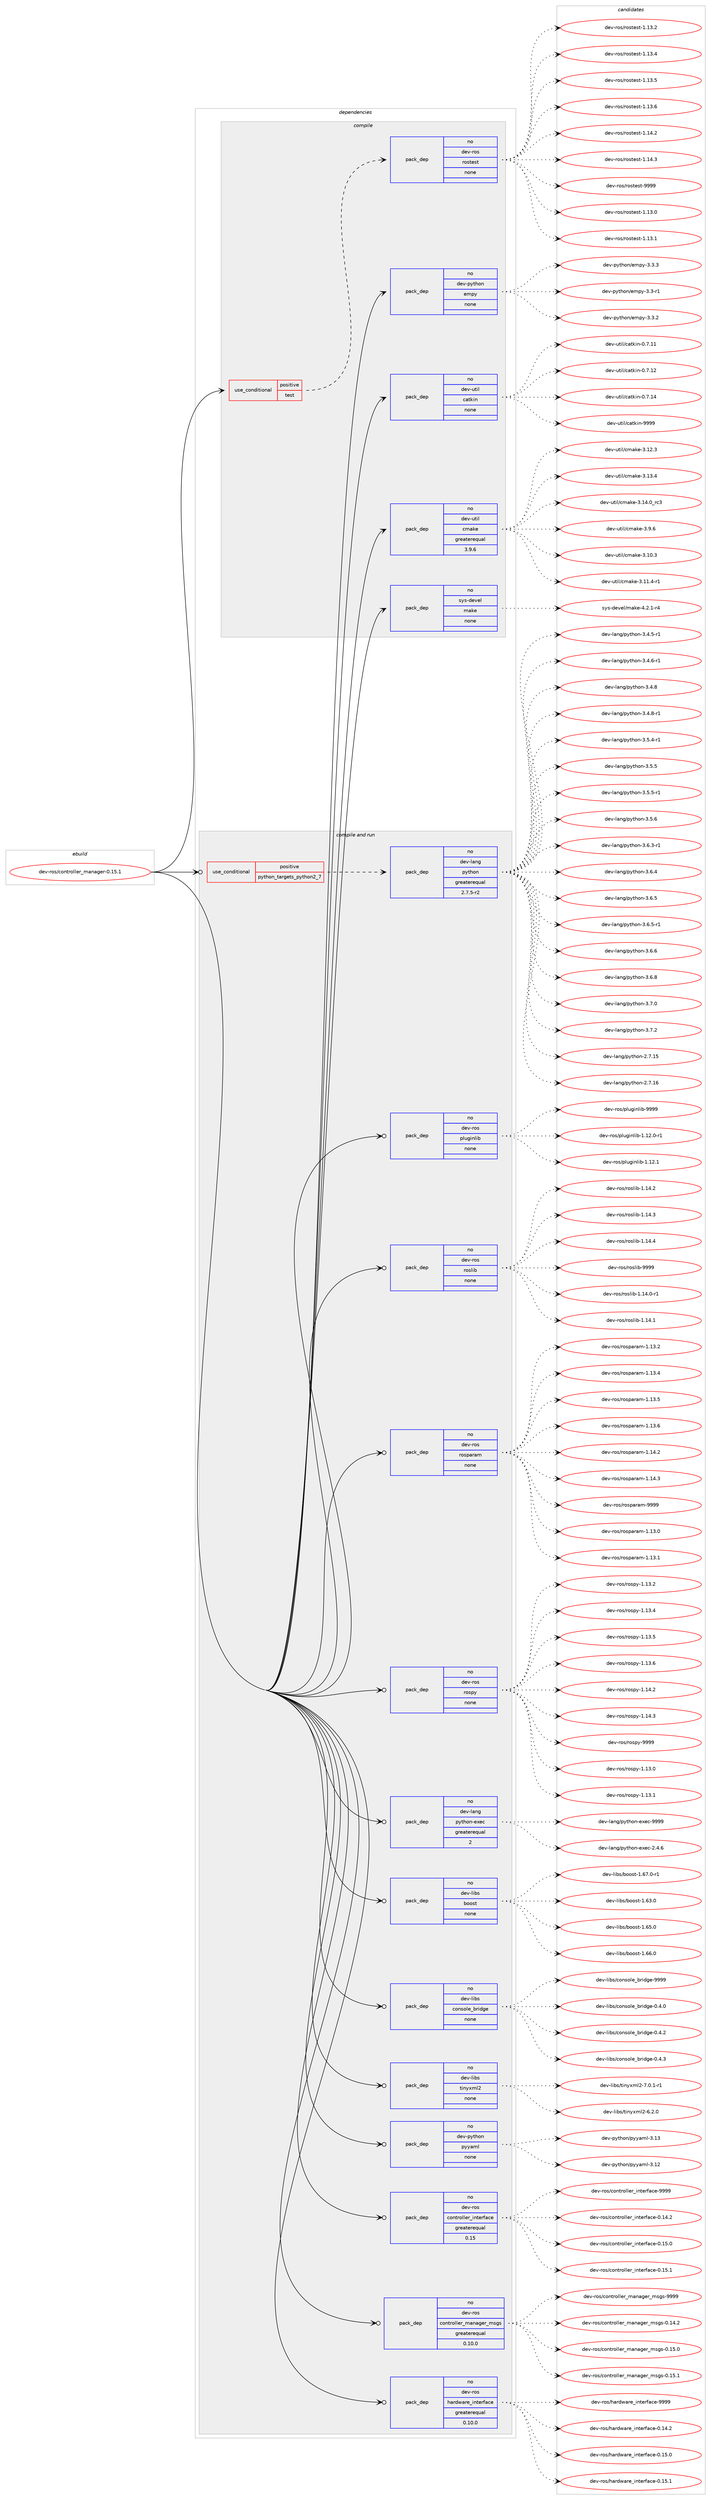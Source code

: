 digraph prolog {

# *************
# Graph options
# *************

newrank=true;
concentrate=true;
compound=true;
graph [rankdir=LR,fontname=Helvetica,fontsize=10,ranksep=1.5];#, ranksep=2.5, nodesep=0.2];
edge  [arrowhead=vee];
node  [fontname=Helvetica,fontsize=10];

# **********
# The ebuild
# **********

subgraph cluster_leftcol {
color=gray;
rank=same;
label=<<i>ebuild</i>>;
id [label="dev-ros/controller_manager-0.15.1", color=red, width=4, href="../dev-ros/controller_manager-0.15.1.svg"];
}

# ****************
# The dependencies
# ****************

subgraph cluster_midcol {
color=gray;
label=<<i>dependencies</i>>;
subgraph cluster_compile {
fillcolor="#eeeeee";
style=filled;
label=<<i>compile</i>>;
subgraph cond388146 {
dependency1453707 [label=<<TABLE BORDER="0" CELLBORDER="1" CELLSPACING="0" CELLPADDING="4"><TR><TD ROWSPAN="3" CELLPADDING="10">use_conditional</TD></TR><TR><TD>positive</TD></TR><TR><TD>test</TD></TR></TABLE>>, shape=none, color=red];
subgraph pack1042171 {
dependency1453708 [label=<<TABLE BORDER="0" CELLBORDER="1" CELLSPACING="0" CELLPADDING="4" WIDTH="220"><TR><TD ROWSPAN="6" CELLPADDING="30">pack_dep</TD></TR><TR><TD WIDTH="110">no</TD></TR><TR><TD>dev-ros</TD></TR><TR><TD>rostest</TD></TR><TR><TD>none</TD></TR><TR><TD></TD></TR></TABLE>>, shape=none, color=blue];
}
dependency1453707:e -> dependency1453708:w [weight=20,style="dashed",arrowhead="vee"];
}
id:e -> dependency1453707:w [weight=20,style="solid",arrowhead="vee"];
subgraph pack1042172 {
dependency1453709 [label=<<TABLE BORDER="0" CELLBORDER="1" CELLSPACING="0" CELLPADDING="4" WIDTH="220"><TR><TD ROWSPAN="6" CELLPADDING="30">pack_dep</TD></TR><TR><TD WIDTH="110">no</TD></TR><TR><TD>dev-python</TD></TR><TR><TD>empy</TD></TR><TR><TD>none</TD></TR><TR><TD></TD></TR></TABLE>>, shape=none, color=blue];
}
id:e -> dependency1453709:w [weight=20,style="solid",arrowhead="vee"];
subgraph pack1042173 {
dependency1453710 [label=<<TABLE BORDER="0" CELLBORDER="1" CELLSPACING="0" CELLPADDING="4" WIDTH="220"><TR><TD ROWSPAN="6" CELLPADDING="30">pack_dep</TD></TR><TR><TD WIDTH="110">no</TD></TR><TR><TD>dev-util</TD></TR><TR><TD>catkin</TD></TR><TR><TD>none</TD></TR><TR><TD></TD></TR></TABLE>>, shape=none, color=blue];
}
id:e -> dependency1453710:w [weight=20,style="solid",arrowhead="vee"];
subgraph pack1042174 {
dependency1453711 [label=<<TABLE BORDER="0" CELLBORDER="1" CELLSPACING="0" CELLPADDING="4" WIDTH="220"><TR><TD ROWSPAN="6" CELLPADDING="30">pack_dep</TD></TR><TR><TD WIDTH="110">no</TD></TR><TR><TD>dev-util</TD></TR><TR><TD>cmake</TD></TR><TR><TD>greaterequal</TD></TR><TR><TD>3.9.6</TD></TR></TABLE>>, shape=none, color=blue];
}
id:e -> dependency1453711:w [weight=20,style="solid",arrowhead="vee"];
subgraph pack1042175 {
dependency1453712 [label=<<TABLE BORDER="0" CELLBORDER="1" CELLSPACING="0" CELLPADDING="4" WIDTH="220"><TR><TD ROWSPAN="6" CELLPADDING="30">pack_dep</TD></TR><TR><TD WIDTH="110">no</TD></TR><TR><TD>sys-devel</TD></TR><TR><TD>make</TD></TR><TR><TD>none</TD></TR><TR><TD></TD></TR></TABLE>>, shape=none, color=blue];
}
id:e -> dependency1453712:w [weight=20,style="solid",arrowhead="vee"];
}
subgraph cluster_compileandrun {
fillcolor="#eeeeee";
style=filled;
label=<<i>compile and run</i>>;
subgraph cond388147 {
dependency1453713 [label=<<TABLE BORDER="0" CELLBORDER="1" CELLSPACING="0" CELLPADDING="4"><TR><TD ROWSPAN="3" CELLPADDING="10">use_conditional</TD></TR><TR><TD>positive</TD></TR><TR><TD>python_targets_python2_7</TD></TR></TABLE>>, shape=none, color=red];
subgraph pack1042176 {
dependency1453714 [label=<<TABLE BORDER="0" CELLBORDER="1" CELLSPACING="0" CELLPADDING="4" WIDTH="220"><TR><TD ROWSPAN="6" CELLPADDING="30">pack_dep</TD></TR><TR><TD WIDTH="110">no</TD></TR><TR><TD>dev-lang</TD></TR><TR><TD>python</TD></TR><TR><TD>greaterequal</TD></TR><TR><TD>2.7.5-r2</TD></TR></TABLE>>, shape=none, color=blue];
}
dependency1453713:e -> dependency1453714:w [weight=20,style="dashed",arrowhead="vee"];
}
id:e -> dependency1453713:w [weight=20,style="solid",arrowhead="odotvee"];
subgraph pack1042177 {
dependency1453715 [label=<<TABLE BORDER="0" CELLBORDER="1" CELLSPACING="0" CELLPADDING="4" WIDTH="220"><TR><TD ROWSPAN="6" CELLPADDING="30">pack_dep</TD></TR><TR><TD WIDTH="110">no</TD></TR><TR><TD>dev-lang</TD></TR><TR><TD>python-exec</TD></TR><TR><TD>greaterequal</TD></TR><TR><TD>2</TD></TR></TABLE>>, shape=none, color=blue];
}
id:e -> dependency1453715:w [weight=20,style="solid",arrowhead="odotvee"];
subgraph pack1042178 {
dependency1453716 [label=<<TABLE BORDER="0" CELLBORDER="1" CELLSPACING="0" CELLPADDING="4" WIDTH="220"><TR><TD ROWSPAN="6" CELLPADDING="30">pack_dep</TD></TR><TR><TD WIDTH="110">no</TD></TR><TR><TD>dev-libs</TD></TR><TR><TD>boost</TD></TR><TR><TD>none</TD></TR><TR><TD></TD></TR></TABLE>>, shape=none, color=blue];
}
id:e -> dependency1453716:w [weight=20,style="solid",arrowhead="odotvee"];
subgraph pack1042179 {
dependency1453717 [label=<<TABLE BORDER="0" CELLBORDER="1" CELLSPACING="0" CELLPADDING="4" WIDTH="220"><TR><TD ROWSPAN="6" CELLPADDING="30">pack_dep</TD></TR><TR><TD WIDTH="110">no</TD></TR><TR><TD>dev-libs</TD></TR><TR><TD>console_bridge</TD></TR><TR><TD>none</TD></TR><TR><TD></TD></TR></TABLE>>, shape=none, color=blue];
}
id:e -> dependency1453717:w [weight=20,style="solid",arrowhead="odotvee"];
subgraph pack1042180 {
dependency1453718 [label=<<TABLE BORDER="0" CELLBORDER="1" CELLSPACING="0" CELLPADDING="4" WIDTH="220"><TR><TD ROWSPAN="6" CELLPADDING="30">pack_dep</TD></TR><TR><TD WIDTH="110">no</TD></TR><TR><TD>dev-libs</TD></TR><TR><TD>tinyxml2</TD></TR><TR><TD>none</TD></TR><TR><TD></TD></TR></TABLE>>, shape=none, color=blue];
}
id:e -> dependency1453718:w [weight=20,style="solid",arrowhead="odotvee"];
subgraph pack1042181 {
dependency1453719 [label=<<TABLE BORDER="0" CELLBORDER="1" CELLSPACING="0" CELLPADDING="4" WIDTH="220"><TR><TD ROWSPAN="6" CELLPADDING="30">pack_dep</TD></TR><TR><TD WIDTH="110">no</TD></TR><TR><TD>dev-python</TD></TR><TR><TD>pyyaml</TD></TR><TR><TD>none</TD></TR><TR><TD></TD></TR></TABLE>>, shape=none, color=blue];
}
id:e -> dependency1453719:w [weight=20,style="solid",arrowhead="odotvee"];
subgraph pack1042182 {
dependency1453720 [label=<<TABLE BORDER="0" CELLBORDER="1" CELLSPACING="0" CELLPADDING="4" WIDTH="220"><TR><TD ROWSPAN="6" CELLPADDING="30">pack_dep</TD></TR><TR><TD WIDTH="110">no</TD></TR><TR><TD>dev-ros</TD></TR><TR><TD>controller_interface</TD></TR><TR><TD>greaterequal</TD></TR><TR><TD>0.15</TD></TR></TABLE>>, shape=none, color=blue];
}
id:e -> dependency1453720:w [weight=20,style="solid",arrowhead="odotvee"];
subgraph pack1042183 {
dependency1453721 [label=<<TABLE BORDER="0" CELLBORDER="1" CELLSPACING="0" CELLPADDING="4" WIDTH="220"><TR><TD ROWSPAN="6" CELLPADDING="30">pack_dep</TD></TR><TR><TD WIDTH="110">no</TD></TR><TR><TD>dev-ros</TD></TR><TR><TD>controller_manager_msgs</TD></TR><TR><TD>greaterequal</TD></TR><TR><TD>0.10.0</TD></TR></TABLE>>, shape=none, color=blue];
}
id:e -> dependency1453721:w [weight=20,style="solid",arrowhead="odotvee"];
subgraph pack1042184 {
dependency1453722 [label=<<TABLE BORDER="0" CELLBORDER="1" CELLSPACING="0" CELLPADDING="4" WIDTH="220"><TR><TD ROWSPAN="6" CELLPADDING="30">pack_dep</TD></TR><TR><TD WIDTH="110">no</TD></TR><TR><TD>dev-ros</TD></TR><TR><TD>hardware_interface</TD></TR><TR><TD>greaterequal</TD></TR><TR><TD>0.10.0</TD></TR></TABLE>>, shape=none, color=blue];
}
id:e -> dependency1453722:w [weight=20,style="solid",arrowhead="odotvee"];
subgraph pack1042185 {
dependency1453723 [label=<<TABLE BORDER="0" CELLBORDER="1" CELLSPACING="0" CELLPADDING="4" WIDTH="220"><TR><TD ROWSPAN="6" CELLPADDING="30">pack_dep</TD></TR><TR><TD WIDTH="110">no</TD></TR><TR><TD>dev-ros</TD></TR><TR><TD>pluginlib</TD></TR><TR><TD>none</TD></TR><TR><TD></TD></TR></TABLE>>, shape=none, color=blue];
}
id:e -> dependency1453723:w [weight=20,style="solid",arrowhead="odotvee"];
subgraph pack1042186 {
dependency1453724 [label=<<TABLE BORDER="0" CELLBORDER="1" CELLSPACING="0" CELLPADDING="4" WIDTH="220"><TR><TD ROWSPAN="6" CELLPADDING="30">pack_dep</TD></TR><TR><TD WIDTH="110">no</TD></TR><TR><TD>dev-ros</TD></TR><TR><TD>roslib</TD></TR><TR><TD>none</TD></TR><TR><TD></TD></TR></TABLE>>, shape=none, color=blue];
}
id:e -> dependency1453724:w [weight=20,style="solid",arrowhead="odotvee"];
subgraph pack1042187 {
dependency1453725 [label=<<TABLE BORDER="0" CELLBORDER="1" CELLSPACING="0" CELLPADDING="4" WIDTH="220"><TR><TD ROWSPAN="6" CELLPADDING="30">pack_dep</TD></TR><TR><TD WIDTH="110">no</TD></TR><TR><TD>dev-ros</TD></TR><TR><TD>rosparam</TD></TR><TR><TD>none</TD></TR><TR><TD></TD></TR></TABLE>>, shape=none, color=blue];
}
id:e -> dependency1453725:w [weight=20,style="solid",arrowhead="odotvee"];
subgraph pack1042188 {
dependency1453726 [label=<<TABLE BORDER="0" CELLBORDER="1" CELLSPACING="0" CELLPADDING="4" WIDTH="220"><TR><TD ROWSPAN="6" CELLPADDING="30">pack_dep</TD></TR><TR><TD WIDTH="110">no</TD></TR><TR><TD>dev-ros</TD></TR><TR><TD>rospy</TD></TR><TR><TD>none</TD></TR><TR><TD></TD></TR></TABLE>>, shape=none, color=blue];
}
id:e -> dependency1453726:w [weight=20,style="solid",arrowhead="odotvee"];
}
subgraph cluster_run {
fillcolor="#eeeeee";
style=filled;
label=<<i>run</i>>;
}
}

# **************
# The candidates
# **************

subgraph cluster_choices {
rank=same;
color=gray;
label=<<i>candidates</i>>;

subgraph choice1042171 {
color=black;
nodesep=1;
choice100101118451141111154711411111511610111511645494649514648 [label="dev-ros/rostest-1.13.0", color=red, width=4,href="../dev-ros/rostest-1.13.0.svg"];
choice100101118451141111154711411111511610111511645494649514649 [label="dev-ros/rostest-1.13.1", color=red, width=4,href="../dev-ros/rostest-1.13.1.svg"];
choice100101118451141111154711411111511610111511645494649514650 [label="dev-ros/rostest-1.13.2", color=red, width=4,href="../dev-ros/rostest-1.13.2.svg"];
choice100101118451141111154711411111511610111511645494649514652 [label="dev-ros/rostest-1.13.4", color=red, width=4,href="../dev-ros/rostest-1.13.4.svg"];
choice100101118451141111154711411111511610111511645494649514653 [label="dev-ros/rostest-1.13.5", color=red, width=4,href="../dev-ros/rostest-1.13.5.svg"];
choice100101118451141111154711411111511610111511645494649514654 [label="dev-ros/rostest-1.13.6", color=red, width=4,href="../dev-ros/rostest-1.13.6.svg"];
choice100101118451141111154711411111511610111511645494649524650 [label="dev-ros/rostest-1.14.2", color=red, width=4,href="../dev-ros/rostest-1.14.2.svg"];
choice100101118451141111154711411111511610111511645494649524651 [label="dev-ros/rostest-1.14.3", color=red, width=4,href="../dev-ros/rostest-1.14.3.svg"];
choice10010111845114111115471141111151161011151164557575757 [label="dev-ros/rostest-9999", color=red, width=4,href="../dev-ros/rostest-9999.svg"];
dependency1453708:e -> choice100101118451141111154711411111511610111511645494649514648:w [style=dotted,weight="100"];
dependency1453708:e -> choice100101118451141111154711411111511610111511645494649514649:w [style=dotted,weight="100"];
dependency1453708:e -> choice100101118451141111154711411111511610111511645494649514650:w [style=dotted,weight="100"];
dependency1453708:e -> choice100101118451141111154711411111511610111511645494649514652:w [style=dotted,weight="100"];
dependency1453708:e -> choice100101118451141111154711411111511610111511645494649514653:w [style=dotted,weight="100"];
dependency1453708:e -> choice100101118451141111154711411111511610111511645494649514654:w [style=dotted,weight="100"];
dependency1453708:e -> choice100101118451141111154711411111511610111511645494649524650:w [style=dotted,weight="100"];
dependency1453708:e -> choice100101118451141111154711411111511610111511645494649524651:w [style=dotted,weight="100"];
dependency1453708:e -> choice10010111845114111115471141111151161011151164557575757:w [style=dotted,weight="100"];
}
subgraph choice1042172 {
color=black;
nodesep=1;
choice1001011184511212111610411111047101109112121455146514511449 [label="dev-python/empy-3.3-r1", color=red, width=4,href="../dev-python/empy-3.3-r1.svg"];
choice1001011184511212111610411111047101109112121455146514650 [label="dev-python/empy-3.3.2", color=red, width=4,href="../dev-python/empy-3.3.2.svg"];
choice1001011184511212111610411111047101109112121455146514651 [label="dev-python/empy-3.3.3", color=red, width=4,href="../dev-python/empy-3.3.3.svg"];
dependency1453709:e -> choice1001011184511212111610411111047101109112121455146514511449:w [style=dotted,weight="100"];
dependency1453709:e -> choice1001011184511212111610411111047101109112121455146514650:w [style=dotted,weight="100"];
dependency1453709:e -> choice1001011184511212111610411111047101109112121455146514651:w [style=dotted,weight="100"];
}
subgraph choice1042173 {
color=black;
nodesep=1;
choice1001011184511711610510847999711610710511045484655464949 [label="dev-util/catkin-0.7.11", color=red, width=4,href="../dev-util/catkin-0.7.11.svg"];
choice1001011184511711610510847999711610710511045484655464950 [label="dev-util/catkin-0.7.12", color=red, width=4,href="../dev-util/catkin-0.7.12.svg"];
choice1001011184511711610510847999711610710511045484655464952 [label="dev-util/catkin-0.7.14", color=red, width=4,href="../dev-util/catkin-0.7.14.svg"];
choice100101118451171161051084799971161071051104557575757 [label="dev-util/catkin-9999", color=red, width=4,href="../dev-util/catkin-9999.svg"];
dependency1453710:e -> choice1001011184511711610510847999711610710511045484655464949:w [style=dotted,weight="100"];
dependency1453710:e -> choice1001011184511711610510847999711610710511045484655464950:w [style=dotted,weight="100"];
dependency1453710:e -> choice1001011184511711610510847999711610710511045484655464952:w [style=dotted,weight="100"];
dependency1453710:e -> choice100101118451171161051084799971161071051104557575757:w [style=dotted,weight="100"];
}
subgraph choice1042174 {
color=black;
nodesep=1;
choice1001011184511711610510847991099710710145514649484651 [label="dev-util/cmake-3.10.3", color=red, width=4,href="../dev-util/cmake-3.10.3.svg"];
choice10010111845117116105108479910997107101455146494946524511449 [label="dev-util/cmake-3.11.4-r1", color=red, width=4,href="../dev-util/cmake-3.11.4-r1.svg"];
choice1001011184511711610510847991099710710145514649504651 [label="dev-util/cmake-3.12.3", color=red, width=4,href="../dev-util/cmake-3.12.3.svg"];
choice1001011184511711610510847991099710710145514649514652 [label="dev-util/cmake-3.13.4", color=red, width=4,href="../dev-util/cmake-3.13.4.svg"];
choice1001011184511711610510847991099710710145514649524648951149951 [label="dev-util/cmake-3.14.0_rc3", color=red, width=4,href="../dev-util/cmake-3.14.0_rc3.svg"];
choice10010111845117116105108479910997107101455146574654 [label="dev-util/cmake-3.9.6", color=red, width=4,href="../dev-util/cmake-3.9.6.svg"];
dependency1453711:e -> choice1001011184511711610510847991099710710145514649484651:w [style=dotted,weight="100"];
dependency1453711:e -> choice10010111845117116105108479910997107101455146494946524511449:w [style=dotted,weight="100"];
dependency1453711:e -> choice1001011184511711610510847991099710710145514649504651:w [style=dotted,weight="100"];
dependency1453711:e -> choice1001011184511711610510847991099710710145514649514652:w [style=dotted,weight="100"];
dependency1453711:e -> choice1001011184511711610510847991099710710145514649524648951149951:w [style=dotted,weight="100"];
dependency1453711:e -> choice10010111845117116105108479910997107101455146574654:w [style=dotted,weight="100"];
}
subgraph choice1042175 {
color=black;
nodesep=1;
choice1151211154510010111810110847109971071014552465046494511452 [label="sys-devel/make-4.2.1-r4", color=red, width=4,href="../sys-devel/make-4.2.1-r4.svg"];
dependency1453712:e -> choice1151211154510010111810110847109971071014552465046494511452:w [style=dotted,weight="100"];
}
subgraph choice1042176 {
color=black;
nodesep=1;
choice10010111845108971101034711212111610411111045504655464953 [label="dev-lang/python-2.7.15", color=red, width=4,href="../dev-lang/python-2.7.15.svg"];
choice10010111845108971101034711212111610411111045504655464954 [label="dev-lang/python-2.7.16", color=red, width=4,href="../dev-lang/python-2.7.16.svg"];
choice1001011184510897110103471121211161041111104551465246534511449 [label="dev-lang/python-3.4.5-r1", color=red, width=4,href="../dev-lang/python-3.4.5-r1.svg"];
choice1001011184510897110103471121211161041111104551465246544511449 [label="dev-lang/python-3.4.6-r1", color=red, width=4,href="../dev-lang/python-3.4.6-r1.svg"];
choice100101118451089711010347112121116104111110455146524656 [label="dev-lang/python-3.4.8", color=red, width=4,href="../dev-lang/python-3.4.8.svg"];
choice1001011184510897110103471121211161041111104551465246564511449 [label="dev-lang/python-3.4.8-r1", color=red, width=4,href="../dev-lang/python-3.4.8-r1.svg"];
choice1001011184510897110103471121211161041111104551465346524511449 [label="dev-lang/python-3.5.4-r1", color=red, width=4,href="../dev-lang/python-3.5.4-r1.svg"];
choice100101118451089711010347112121116104111110455146534653 [label="dev-lang/python-3.5.5", color=red, width=4,href="../dev-lang/python-3.5.5.svg"];
choice1001011184510897110103471121211161041111104551465346534511449 [label="dev-lang/python-3.5.5-r1", color=red, width=4,href="../dev-lang/python-3.5.5-r1.svg"];
choice100101118451089711010347112121116104111110455146534654 [label="dev-lang/python-3.5.6", color=red, width=4,href="../dev-lang/python-3.5.6.svg"];
choice1001011184510897110103471121211161041111104551465446514511449 [label="dev-lang/python-3.6.3-r1", color=red, width=4,href="../dev-lang/python-3.6.3-r1.svg"];
choice100101118451089711010347112121116104111110455146544652 [label="dev-lang/python-3.6.4", color=red, width=4,href="../dev-lang/python-3.6.4.svg"];
choice100101118451089711010347112121116104111110455146544653 [label="dev-lang/python-3.6.5", color=red, width=4,href="../dev-lang/python-3.6.5.svg"];
choice1001011184510897110103471121211161041111104551465446534511449 [label="dev-lang/python-3.6.5-r1", color=red, width=4,href="../dev-lang/python-3.6.5-r1.svg"];
choice100101118451089711010347112121116104111110455146544654 [label="dev-lang/python-3.6.6", color=red, width=4,href="../dev-lang/python-3.6.6.svg"];
choice100101118451089711010347112121116104111110455146544656 [label="dev-lang/python-3.6.8", color=red, width=4,href="../dev-lang/python-3.6.8.svg"];
choice100101118451089711010347112121116104111110455146554648 [label="dev-lang/python-3.7.0", color=red, width=4,href="../dev-lang/python-3.7.0.svg"];
choice100101118451089711010347112121116104111110455146554650 [label="dev-lang/python-3.7.2", color=red, width=4,href="../dev-lang/python-3.7.2.svg"];
dependency1453714:e -> choice10010111845108971101034711212111610411111045504655464953:w [style=dotted,weight="100"];
dependency1453714:e -> choice10010111845108971101034711212111610411111045504655464954:w [style=dotted,weight="100"];
dependency1453714:e -> choice1001011184510897110103471121211161041111104551465246534511449:w [style=dotted,weight="100"];
dependency1453714:e -> choice1001011184510897110103471121211161041111104551465246544511449:w [style=dotted,weight="100"];
dependency1453714:e -> choice100101118451089711010347112121116104111110455146524656:w [style=dotted,weight="100"];
dependency1453714:e -> choice1001011184510897110103471121211161041111104551465246564511449:w [style=dotted,weight="100"];
dependency1453714:e -> choice1001011184510897110103471121211161041111104551465346524511449:w [style=dotted,weight="100"];
dependency1453714:e -> choice100101118451089711010347112121116104111110455146534653:w [style=dotted,weight="100"];
dependency1453714:e -> choice1001011184510897110103471121211161041111104551465346534511449:w [style=dotted,weight="100"];
dependency1453714:e -> choice100101118451089711010347112121116104111110455146534654:w [style=dotted,weight="100"];
dependency1453714:e -> choice1001011184510897110103471121211161041111104551465446514511449:w [style=dotted,weight="100"];
dependency1453714:e -> choice100101118451089711010347112121116104111110455146544652:w [style=dotted,weight="100"];
dependency1453714:e -> choice100101118451089711010347112121116104111110455146544653:w [style=dotted,weight="100"];
dependency1453714:e -> choice1001011184510897110103471121211161041111104551465446534511449:w [style=dotted,weight="100"];
dependency1453714:e -> choice100101118451089711010347112121116104111110455146544654:w [style=dotted,weight="100"];
dependency1453714:e -> choice100101118451089711010347112121116104111110455146544656:w [style=dotted,weight="100"];
dependency1453714:e -> choice100101118451089711010347112121116104111110455146554648:w [style=dotted,weight="100"];
dependency1453714:e -> choice100101118451089711010347112121116104111110455146554650:w [style=dotted,weight="100"];
}
subgraph choice1042177 {
color=black;
nodesep=1;
choice1001011184510897110103471121211161041111104510112010199455046524654 [label="dev-lang/python-exec-2.4.6", color=red, width=4,href="../dev-lang/python-exec-2.4.6.svg"];
choice10010111845108971101034711212111610411111045101120101994557575757 [label="dev-lang/python-exec-9999", color=red, width=4,href="../dev-lang/python-exec-9999.svg"];
dependency1453715:e -> choice1001011184510897110103471121211161041111104510112010199455046524654:w [style=dotted,weight="100"];
dependency1453715:e -> choice10010111845108971101034711212111610411111045101120101994557575757:w [style=dotted,weight="100"];
}
subgraph choice1042178 {
color=black;
nodesep=1;
choice1001011184510810598115479811111111511645494654514648 [label="dev-libs/boost-1.63.0", color=red, width=4,href="../dev-libs/boost-1.63.0.svg"];
choice1001011184510810598115479811111111511645494654534648 [label="dev-libs/boost-1.65.0", color=red, width=4,href="../dev-libs/boost-1.65.0.svg"];
choice1001011184510810598115479811111111511645494654544648 [label="dev-libs/boost-1.66.0", color=red, width=4,href="../dev-libs/boost-1.66.0.svg"];
choice10010111845108105981154798111111115116454946545546484511449 [label="dev-libs/boost-1.67.0-r1", color=red, width=4,href="../dev-libs/boost-1.67.0-r1.svg"];
dependency1453716:e -> choice1001011184510810598115479811111111511645494654514648:w [style=dotted,weight="100"];
dependency1453716:e -> choice1001011184510810598115479811111111511645494654534648:w [style=dotted,weight="100"];
dependency1453716:e -> choice1001011184510810598115479811111111511645494654544648:w [style=dotted,weight="100"];
dependency1453716:e -> choice10010111845108105981154798111111115116454946545546484511449:w [style=dotted,weight="100"];
}
subgraph choice1042179 {
color=black;
nodesep=1;
choice100101118451081059811547991111101151111081019598114105100103101454846524648 [label="dev-libs/console_bridge-0.4.0", color=red, width=4,href="../dev-libs/console_bridge-0.4.0.svg"];
choice100101118451081059811547991111101151111081019598114105100103101454846524650 [label="dev-libs/console_bridge-0.4.2", color=red, width=4,href="../dev-libs/console_bridge-0.4.2.svg"];
choice100101118451081059811547991111101151111081019598114105100103101454846524651 [label="dev-libs/console_bridge-0.4.3", color=red, width=4,href="../dev-libs/console_bridge-0.4.3.svg"];
choice1001011184510810598115479911111011511110810195981141051001031014557575757 [label="dev-libs/console_bridge-9999", color=red, width=4,href="../dev-libs/console_bridge-9999.svg"];
dependency1453717:e -> choice100101118451081059811547991111101151111081019598114105100103101454846524648:w [style=dotted,weight="100"];
dependency1453717:e -> choice100101118451081059811547991111101151111081019598114105100103101454846524650:w [style=dotted,weight="100"];
dependency1453717:e -> choice100101118451081059811547991111101151111081019598114105100103101454846524651:w [style=dotted,weight="100"];
dependency1453717:e -> choice1001011184510810598115479911111011511110810195981141051001031014557575757:w [style=dotted,weight="100"];
}
subgraph choice1042180 {
color=black;
nodesep=1;
choice10010111845108105981154711610511012112010910850455446504648 [label="dev-libs/tinyxml2-6.2.0", color=red, width=4,href="../dev-libs/tinyxml2-6.2.0.svg"];
choice100101118451081059811547116105110121120109108504555464846494511449 [label="dev-libs/tinyxml2-7.0.1-r1", color=red, width=4,href="../dev-libs/tinyxml2-7.0.1-r1.svg"];
dependency1453718:e -> choice10010111845108105981154711610511012112010910850455446504648:w [style=dotted,weight="100"];
dependency1453718:e -> choice100101118451081059811547116105110121120109108504555464846494511449:w [style=dotted,weight="100"];
}
subgraph choice1042181 {
color=black;
nodesep=1;
choice1001011184511212111610411111047112121121971091084551464950 [label="dev-python/pyyaml-3.12", color=red, width=4,href="../dev-python/pyyaml-3.12.svg"];
choice1001011184511212111610411111047112121121971091084551464951 [label="dev-python/pyyaml-3.13", color=red, width=4,href="../dev-python/pyyaml-3.13.svg"];
dependency1453719:e -> choice1001011184511212111610411111047112121121971091084551464950:w [style=dotted,weight="100"];
dependency1453719:e -> choice1001011184511212111610411111047112121121971091084551464951:w [style=dotted,weight="100"];
}
subgraph choice1042182 {
color=black;
nodesep=1;
choice10010111845114111115479911111011611411110810810111495105110116101114102979910145484649524650 [label="dev-ros/controller_interface-0.14.2", color=red, width=4,href="../dev-ros/controller_interface-0.14.2.svg"];
choice10010111845114111115479911111011611411110810810111495105110116101114102979910145484649534648 [label="dev-ros/controller_interface-0.15.0", color=red, width=4,href="../dev-ros/controller_interface-0.15.0.svg"];
choice10010111845114111115479911111011611411110810810111495105110116101114102979910145484649534649 [label="dev-ros/controller_interface-0.15.1", color=red, width=4,href="../dev-ros/controller_interface-0.15.1.svg"];
choice1001011184511411111547991111101161141111081081011149510511011610111410297991014557575757 [label="dev-ros/controller_interface-9999", color=red, width=4,href="../dev-ros/controller_interface-9999.svg"];
dependency1453720:e -> choice10010111845114111115479911111011611411110810810111495105110116101114102979910145484649524650:w [style=dotted,weight="100"];
dependency1453720:e -> choice10010111845114111115479911111011611411110810810111495105110116101114102979910145484649534648:w [style=dotted,weight="100"];
dependency1453720:e -> choice10010111845114111115479911111011611411110810810111495105110116101114102979910145484649534649:w [style=dotted,weight="100"];
dependency1453720:e -> choice1001011184511411111547991111101161141111081081011149510511011610111410297991014557575757:w [style=dotted,weight="100"];
}
subgraph choice1042183 {
color=black;
nodesep=1;
choice1001011184511411111547991111101161141111081081011149510997110971031011149510911510311545484649524650 [label="dev-ros/controller_manager_msgs-0.14.2", color=red, width=4,href="../dev-ros/controller_manager_msgs-0.14.2.svg"];
choice1001011184511411111547991111101161141111081081011149510997110971031011149510911510311545484649534648 [label="dev-ros/controller_manager_msgs-0.15.0", color=red, width=4,href="../dev-ros/controller_manager_msgs-0.15.0.svg"];
choice1001011184511411111547991111101161141111081081011149510997110971031011149510911510311545484649534649 [label="dev-ros/controller_manager_msgs-0.15.1", color=red, width=4,href="../dev-ros/controller_manager_msgs-0.15.1.svg"];
choice100101118451141111154799111110116114111108108101114951099711097103101114951091151031154557575757 [label="dev-ros/controller_manager_msgs-9999", color=red, width=4,href="../dev-ros/controller_manager_msgs-9999.svg"];
dependency1453721:e -> choice1001011184511411111547991111101161141111081081011149510997110971031011149510911510311545484649524650:w [style=dotted,weight="100"];
dependency1453721:e -> choice1001011184511411111547991111101161141111081081011149510997110971031011149510911510311545484649534648:w [style=dotted,weight="100"];
dependency1453721:e -> choice1001011184511411111547991111101161141111081081011149510997110971031011149510911510311545484649534649:w [style=dotted,weight="100"];
dependency1453721:e -> choice100101118451141111154799111110116114111108108101114951099711097103101114951091151031154557575757:w [style=dotted,weight="100"];
}
subgraph choice1042184 {
color=black;
nodesep=1;
choice1001011184511411111547104971141001199711410195105110116101114102979910145484649524650 [label="dev-ros/hardware_interface-0.14.2", color=red, width=4,href="../dev-ros/hardware_interface-0.14.2.svg"];
choice1001011184511411111547104971141001199711410195105110116101114102979910145484649534648 [label="dev-ros/hardware_interface-0.15.0", color=red, width=4,href="../dev-ros/hardware_interface-0.15.0.svg"];
choice1001011184511411111547104971141001199711410195105110116101114102979910145484649534649 [label="dev-ros/hardware_interface-0.15.1", color=red, width=4,href="../dev-ros/hardware_interface-0.15.1.svg"];
choice100101118451141111154710497114100119971141019510511011610111410297991014557575757 [label="dev-ros/hardware_interface-9999", color=red, width=4,href="../dev-ros/hardware_interface-9999.svg"];
dependency1453722:e -> choice1001011184511411111547104971141001199711410195105110116101114102979910145484649524650:w [style=dotted,weight="100"];
dependency1453722:e -> choice1001011184511411111547104971141001199711410195105110116101114102979910145484649534648:w [style=dotted,weight="100"];
dependency1453722:e -> choice1001011184511411111547104971141001199711410195105110116101114102979910145484649534649:w [style=dotted,weight="100"];
dependency1453722:e -> choice100101118451141111154710497114100119971141019510511011610111410297991014557575757:w [style=dotted,weight="100"];
}
subgraph choice1042185 {
color=black;
nodesep=1;
choice100101118451141111154711210811710310511010810598454946495046484511449 [label="dev-ros/pluginlib-1.12.0-r1", color=red, width=4,href="../dev-ros/pluginlib-1.12.0-r1.svg"];
choice10010111845114111115471121081171031051101081059845494649504649 [label="dev-ros/pluginlib-1.12.1", color=red, width=4,href="../dev-ros/pluginlib-1.12.1.svg"];
choice1001011184511411111547112108117103105110108105984557575757 [label="dev-ros/pluginlib-9999", color=red, width=4,href="../dev-ros/pluginlib-9999.svg"];
dependency1453723:e -> choice100101118451141111154711210811710310511010810598454946495046484511449:w [style=dotted,weight="100"];
dependency1453723:e -> choice10010111845114111115471121081171031051101081059845494649504649:w [style=dotted,weight="100"];
dependency1453723:e -> choice1001011184511411111547112108117103105110108105984557575757:w [style=dotted,weight="100"];
}
subgraph choice1042186 {
color=black;
nodesep=1;
choice100101118451141111154711411111510810598454946495246484511449 [label="dev-ros/roslib-1.14.0-r1", color=red, width=4,href="../dev-ros/roslib-1.14.0-r1.svg"];
choice10010111845114111115471141111151081059845494649524649 [label="dev-ros/roslib-1.14.1", color=red, width=4,href="../dev-ros/roslib-1.14.1.svg"];
choice10010111845114111115471141111151081059845494649524650 [label="dev-ros/roslib-1.14.2", color=red, width=4,href="../dev-ros/roslib-1.14.2.svg"];
choice10010111845114111115471141111151081059845494649524651 [label="dev-ros/roslib-1.14.3", color=red, width=4,href="../dev-ros/roslib-1.14.3.svg"];
choice10010111845114111115471141111151081059845494649524652 [label="dev-ros/roslib-1.14.4", color=red, width=4,href="../dev-ros/roslib-1.14.4.svg"];
choice1001011184511411111547114111115108105984557575757 [label="dev-ros/roslib-9999", color=red, width=4,href="../dev-ros/roslib-9999.svg"];
dependency1453724:e -> choice100101118451141111154711411111510810598454946495246484511449:w [style=dotted,weight="100"];
dependency1453724:e -> choice10010111845114111115471141111151081059845494649524649:w [style=dotted,weight="100"];
dependency1453724:e -> choice10010111845114111115471141111151081059845494649524650:w [style=dotted,weight="100"];
dependency1453724:e -> choice10010111845114111115471141111151081059845494649524651:w [style=dotted,weight="100"];
dependency1453724:e -> choice10010111845114111115471141111151081059845494649524652:w [style=dotted,weight="100"];
dependency1453724:e -> choice1001011184511411111547114111115108105984557575757:w [style=dotted,weight="100"];
}
subgraph choice1042187 {
color=black;
nodesep=1;
choice1001011184511411111547114111115112971149710945494649514648 [label="dev-ros/rosparam-1.13.0", color=red, width=4,href="../dev-ros/rosparam-1.13.0.svg"];
choice1001011184511411111547114111115112971149710945494649514649 [label="dev-ros/rosparam-1.13.1", color=red, width=4,href="../dev-ros/rosparam-1.13.1.svg"];
choice1001011184511411111547114111115112971149710945494649514650 [label="dev-ros/rosparam-1.13.2", color=red, width=4,href="../dev-ros/rosparam-1.13.2.svg"];
choice1001011184511411111547114111115112971149710945494649514652 [label="dev-ros/rosparam-1.13.4", color=red, width=4,href="../dev-ros/rosparam-1.13.4.svg"];
choice1001011184511411111547114111115112971149710945494649514653 [label="dev-ros/rosparam-1.13.5", color=red, width=4,href="../dev-ros/rosparam-1.13.5.svg"];
choice1001011184511411111547114111115112971149710945494649514654 [label="dev-ros/rosparam-1.13.6", color=red, width=4,href="../dev-ros/rosparam-1.13.6.svg"];
choice1001011184511411111547114111115112971149710945494649524650 [label="dev-ros/rosparam-1.14.2", color=red, width=4,href="../dev-ros/rosparam-1.14.2.svg"];
choice1001011184511411111547114111115112971149710945494649524651 [label="dev-ros/rosparam-1.14.3", color=red, width=4,href="../dev-ros/rosparam-1.14.3.svg"];
choice100101118451141111154711411111511297114971094557575757 [label="dev-ros/rosparam-9999", color=red, width=4,href="../dev-ros/rosparam-9999.svg"];
dependency1453725:e -> choice1001011184511411111547114111115112971149710945494649514648:w [style=dotted,weight="100"];
dependency1453725:e -> choice1001011184511411111547114111115112971149710945494649514649:w [style=dotted,weight="100"];
dependency1453725:e -> choice1001011184511411111547114111115112971149710945494649514650:w [style=dotted,weight="100"];
dependency1453725:e -> choice1001011184511411111547114111115112971149710945494649514652:w [style=dotted,weight="100"];
dependency1453725:e -> choice1001011184511411111547114111115112971149710945494649514653:w [style=dotted,weight="100"];
dependency1453725:e -> choice1001011184511411111547114111115112971149710945494649514654:w [style=dotted,weight="100"];
dependency1453725:e -> choice1001011184511411111547114111115112971149710945494649524650:w [style=dotted,weight="100"];
dependency1453725:e -> choice1001011184511411111547114111115112971149710945494649524651:w [style=dotted,weight="100"];
dependency1453725:e -> choice100101118451141111154711411111511297114971094557575757:w [style=dotted,weight="100"];
}
subgraph choice1042188 {
color=black;
nodesep=1;
choice100101118451141111154711411111511212145494649514648 [label="dev-ros/rospy-1.13.0", color=red, width=4,href="../dev-ros/rospy-1.13.0.svg"];
choice100101118451141111154711411111511212145494649514649 [label="dev-ros/rospy-1.13.1", color=red, width=4,href="../dev-ros/rospy-1.13.1.svg"];
choice100101118451141111154711411111511212145494649514650 [label="dev-ros/rospy-1.13.2", color=red, width=4,href="../dev-ros/rospy-1.13.2.svg"];
choice100101118451141111154711411111511212145494649514652 [label="dev-ros/rospy-1.13.4", color=red, width=4,href="../dev-ros/rospy-1.13.4.svg"];
choice100101118451141111154711411111511212145494649514653 [label="dev-ros/rospy-1.13.5", color=red, width=4,href="../dev-ros/rospy-1.13.5.svg"];
choice100101118451141111154711411111511212145494649514654 [label="dev-ros/rospy-1.13.6", color=red, width=4,href="../dev-ros/rospy-1.13.6.svg"];
choice100101118451141111154711411111511212145494649524650 [label="dev-ros/rospy-1.14.2", color=red, width=4,href="../dev-ros/rospy-1.14.2.svg"];
choice100101118451141111154711411111511212145494649524651 [label="dev-ros/rospy-1.14.3", color=red, width=4,href="../dev-ros/rospy-1.14.3.svg"];
choice10010111845114111115471141111151121214557575757 [label="dev-ros/rospy-9999", color=red, width=4,href="../dev-ros/rospy-9999.svg"];
dependency1453726:e -> choice100101118451141111154711411111511212145494649514648:w [style=dotted,weight="100"];
dependency1453726:e -> choice100101118451141111154711411111511212145494649514649:w [style=dotted,weight="100"];
dependency1453726:e -> choice100101118451141111154711411111511212145494649514650:w [style=dotted,weight="100"];
dependency1453726:e -> choice100101118451141111154711411111511212145494649514652:w [style=dotted,weight="100"];
dependency1453726:e -> choice100101118451141111154711411111511212145494649514653:w [style=dotted,weight="100"];
dependency1453726:e -> choice100101118451141111154711411111511212145494649514654:w [style=dotted,weight="100"];
dependency1453726:e -> choice100101118451141111154711411111511212145494649524650:w [style=dotted,weight="100"];
dependency1453726:e -> choice100101118451141111154711411111511212145494649524651:w [style=dotted,weight="100"];
dependency1453726:e -> choice10010111845114111115471141111151121214557575757:w [style=dotted,weight="100"];
}
}

}
